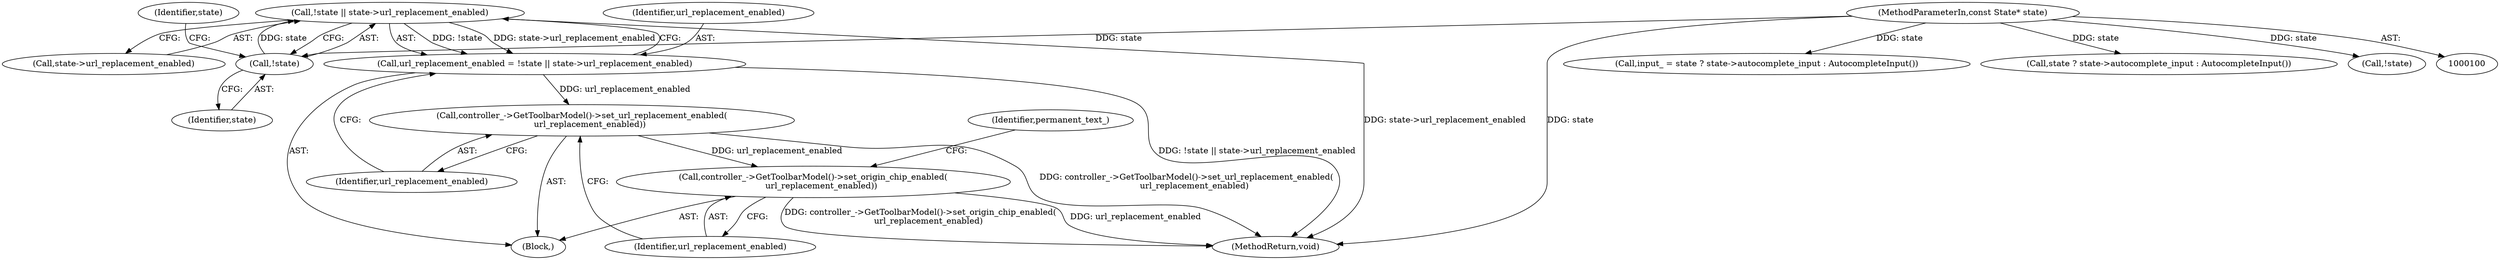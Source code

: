digraph "0_Chrome_c2364e0ce42878a2177c6f4cf7adb3c715b777c1@pointer" {
"1000106" [label="(Call,!state || state->url_replacement_enabled)"];
"1000107" [label="(Call,!state)"];
"1000101" [label="(MethodParameterIn,const State* state)"];
"1000104" [label="(Call,url_replacement_enabled = !state || state->url_replacement_enabled)"];
"1000112" [label="(Call,controller_->GetToolbarModel()->set_url_replacement_enabled(\n      url_replacement_enabled))"];
"1000114" [label="(Call,controller_->GetToolbarModel()->set_origin_chip_enabled(\n      url_replacement_enabled))"];
"1000170" [label="(MethodReturn,void)"];
"1000105" [label="(Identifier,url_replacement_enabled)"];
"1000113" [label="(Identifier,url_replacement_enabled)"];
"1000102" [label="(Block,)"];
"1000101" [label="(MethodParameterIn,const State* state)"];
"1000120" [label="(Call,input_ = state ? state->autocomplete_input : AutocompleteInput())"];
"1000122" [label="(Call,state ? state->autocomplete_input : AutocompleteInput())"];
"1000117" [label="(Identifier,permanent_text_)"];
"1000108" [label="(Identifier,state)"];
"1000110" [label="(Identifier,state)"];
"1000107" [label="(Call,!state)"];
"1000109" [label="(Call,state->url_replacement_enabled)"];
"1000104" [label="(Call,url_replacement_enabled = !state || state->url_replacement_enabled)"];
"1000129" [label="(Call,!state)"];
"1000115" [label="(Identifier,url_replacement_enabled)"];
"1000114" [label="(Call,controller_->GetToolbarModel()->set_origin_chip_enabled(\n      url_replacement_enabled))"];
"1000112" [label="(Call,controller_->GetToolbarModel()->set_url_replacement_enabled(\n      url_replacement_enabled))"];
"1000106" [label="(Call,!state || state->url_replacement_enabled)"];
"1000106" -> "1000104"  [label="AST: "];
"1000106" -> "1000107"  [label="CFG: "];
"1000106" -> "1000109"  [label="CFG: "];
"1000107" -> "1000106"  [label="AST: "];
"1000109" -> "1000106"  [label="AST: "];
"1000104" -> "1000106"  [label="CFG: "];
"1000106" -> "1000170"  [label="DDG: state->url_replacement_enabled"];
"1000106" -> "1000104"  [label="DDG: !state"];
"1000106" -> "1000104"  [label="DDG: state->url_replacement_enabled"];
"1000107" -> "1000106"  [label="DDG: state"];
"1000107" -> "1000108"  [label="CFG: "];
"1000108" -> "1000107"  [label="AST: "];
"1000110" -> "1000107"  [label="CFG: "];
"1000101" -> "1000107"  [label="DDG: state"];
"1000101" -> "1000100"  [label="AST: "];
"1000101" -> "1000170"  [label="DDG: state"];
"1000101" -> "1000120"  [label="DDG: state"];
"1000101" -> "1000122"  [label="DDG: state"];
"1000101" -> "1000129"  [label="DDG: state"];
"1000104" -> "1000102"  [label="AST: "];
"1000105" -> "1000104"  [label="AST: "];
"1000113" -> "1000104"  [label="CFG: "];
"1000104" -> "1000170"  [label="DDG: !state || state->url_replacement_enabled"];
"1000104" -> "1000112"  [label="DDG: url_replacement_enabled"];
"1000112" -> "1000102"  [label="AST: "];
"1000112" -> "1000113"  [label="CFG: "];
"1000113" -> "1000112"  [label="AST: "];
"1000115" -> "1000112"  [label="CFG: "];
"1000112" -> "1000170"  [label="DDG: controller_->GetToolbarModel()->set_url_replacement_enabled(\n      url_replacement_enabled)"];
"1000112" -> "1000114"  [label="DDG: url_replacement_enabled"];
"1000114" -> "1000102"  [label="AST: "];
"1000114" -> "1000115"  [label="CFG: "];
"1000115" -> "1000114"  [label="AST: "];
"1000117" -> "1000114"  [label="CFG: "];
"1000114" -> "1000170"  [label="DDG: controller_->GetToolbarModel()->set_origin_chip_enabled(\n      url_replacement_enabled)"];
"1000114" -> "1000170"  [label="DDG: url_replacement_enabled"];
}
